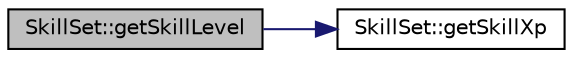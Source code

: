 digraph "SkillSet::getSkillLevel"
{
 // LATEX_PDF_SIZE
  edge [fontname="Helvetica",fontsize="10",labelfontname="Helvetica",labelfontsize="10"];
  node [fontname="Helvetica",fontsize="10",shape=record];
  rankdir="LR";
  Node1 [label="SkillSet::getSkillLevel",height=0.2,width=0.4,color="black", fillcolor="grey75", style="filled", fontcolor="black",tooltip="Returns the level of the skill calculated based on the current xp in the skill. Returns nullopt if th..."];
  Node1 -> Node2 [color="midnightblue",fontsize="10",style="solid",fontname="Helvetica"];
  Node2 [label="SkillSet::getSkillXp",height=0.2,width=0.4,color="black", fillcolor="white", style="filled",URL="$classSkillSet.html#aea74c96514c507368bce6769ffbdc6f9",tooltip="Returns the current xp of the skill with the given id. Returns nullopt if the skill doesn't exist."];
}
